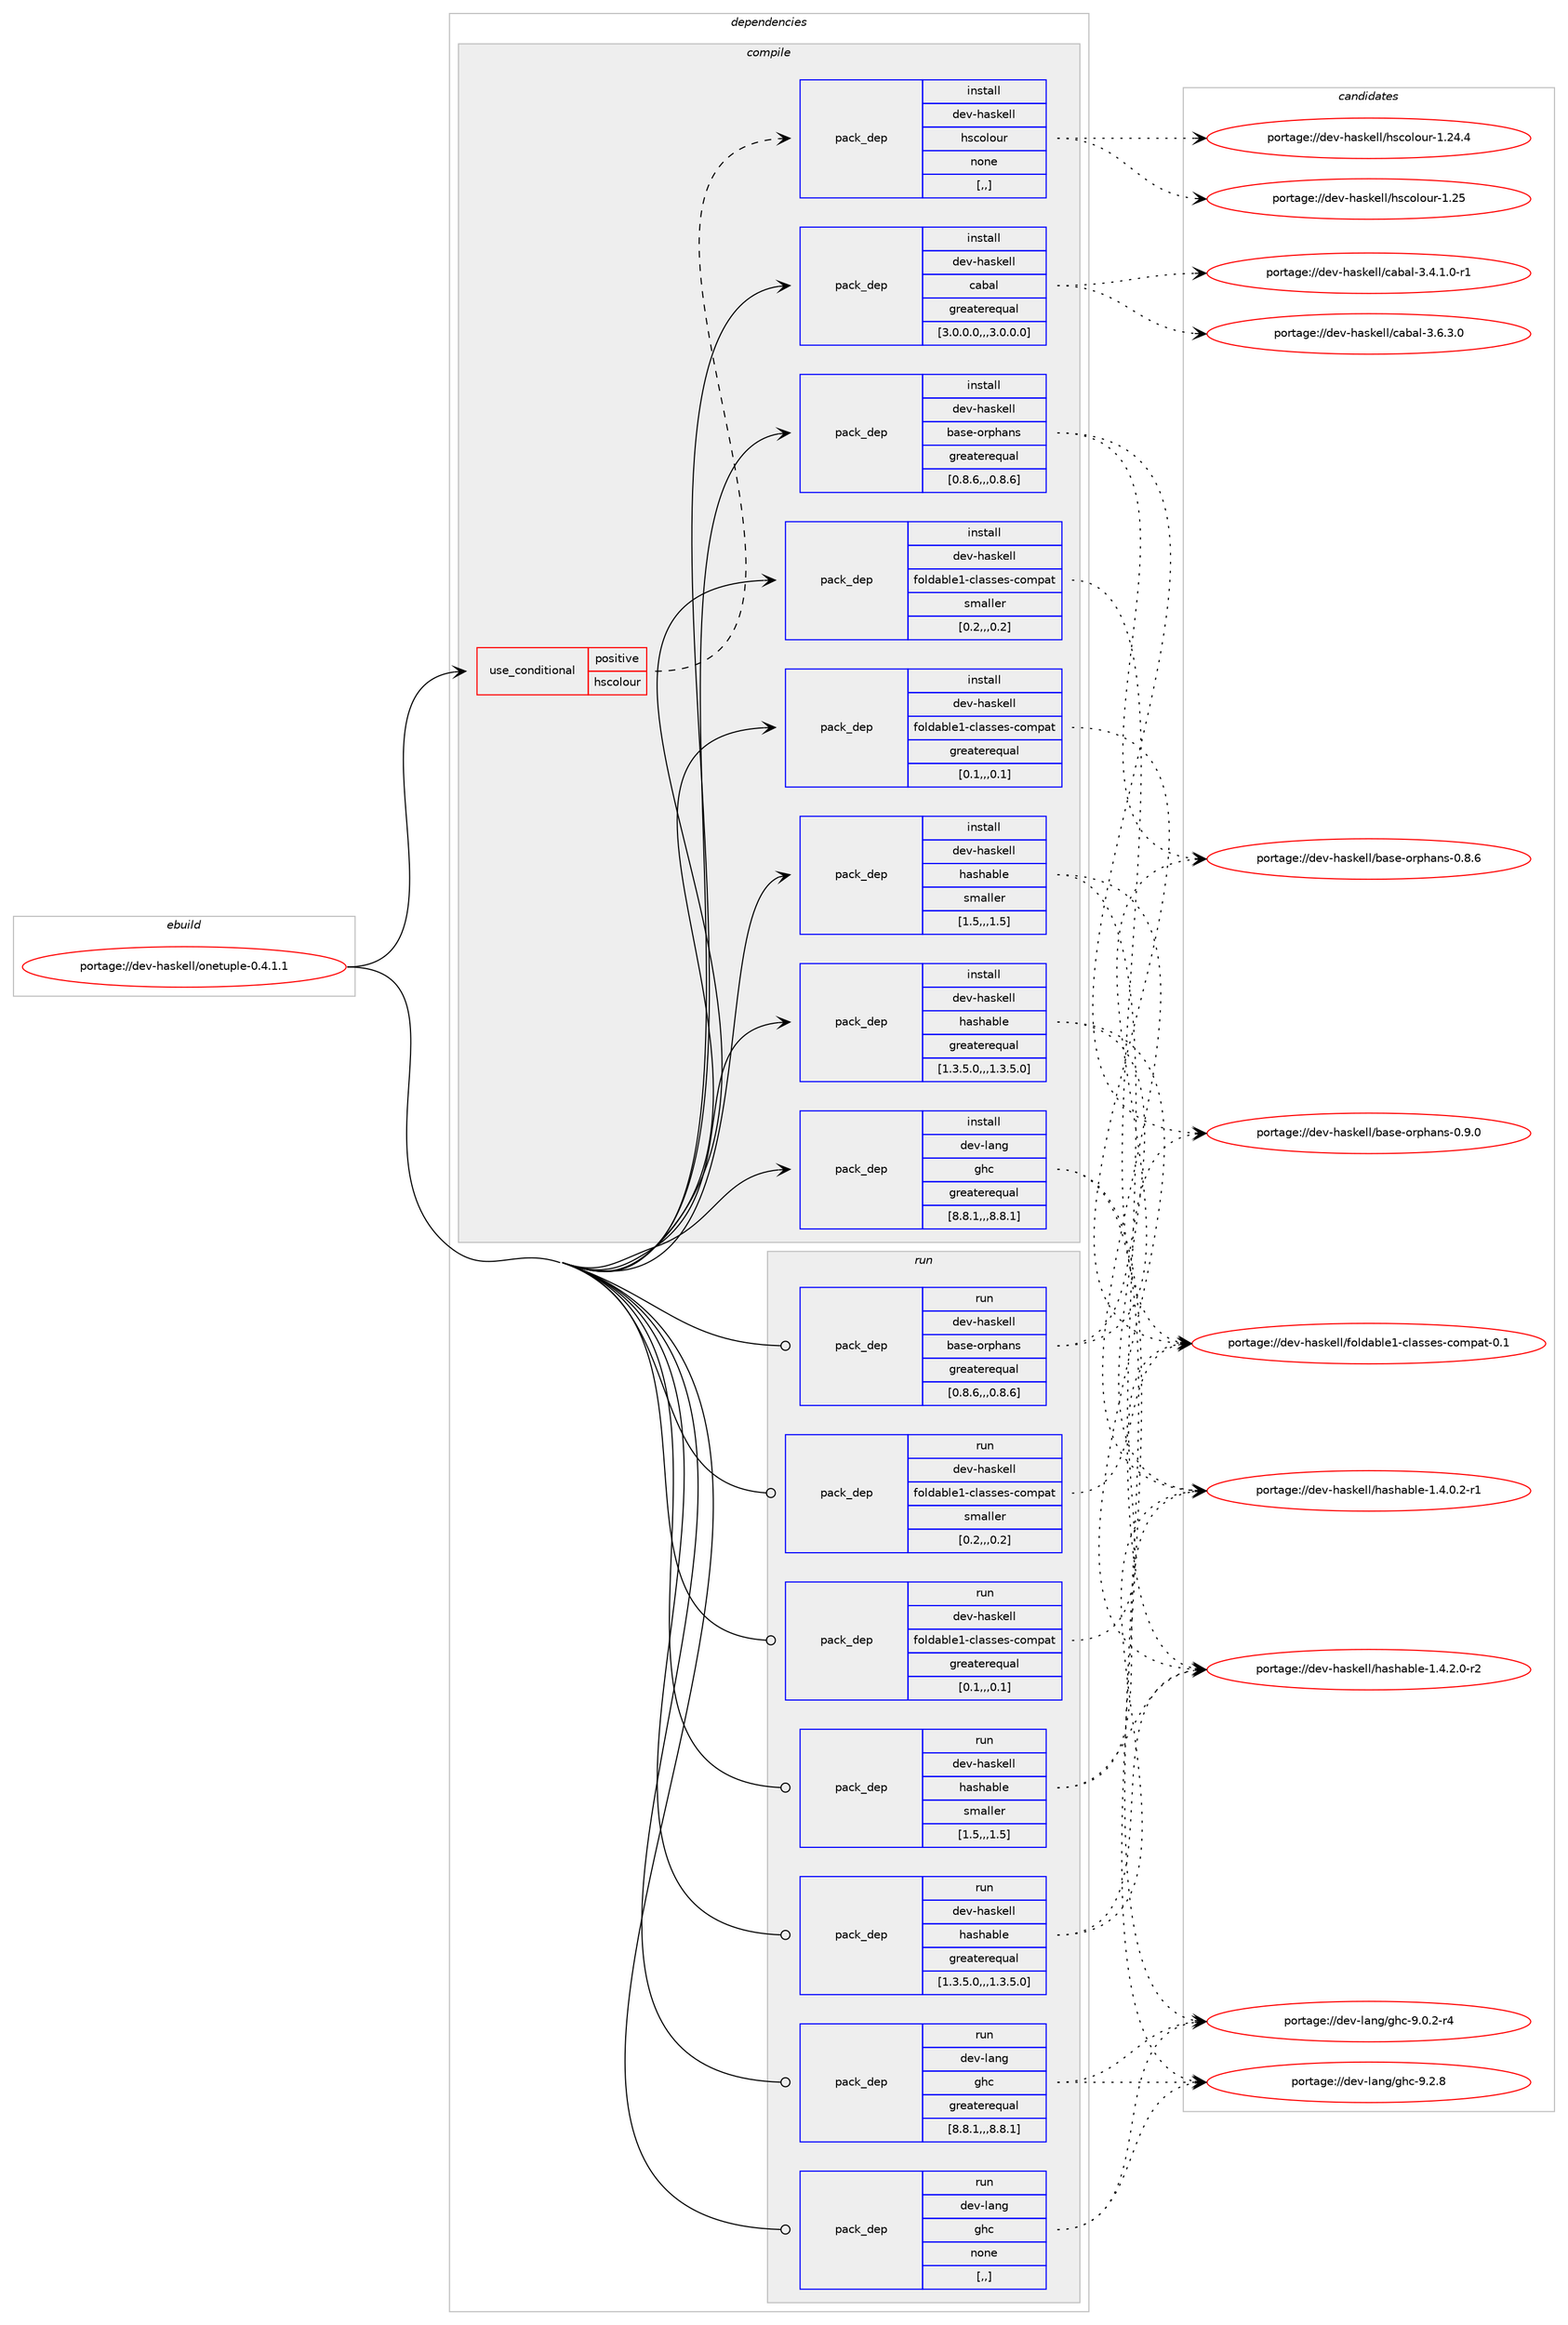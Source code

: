digraph prolog {

# *************
# Graph options
# *************

newrank=true;
concentrate=true;
compound=true;
graph [rankdir=LR,fontname=Helvetica,fontsize=10,ranksep=1.5];#, ranksep=2.5, nodesep=0.2];
edge  [arrowhead=vee];
node  [fontname=Helvetica,fontsize=10];

# **********
# The ebuild
# **********

subgraph cluster_leftcol {
color=gray;
label=<<i>ebuild</i>>;
id [label="portage://dev-haskell/onetuple-0.4.1.1", color=red, width=4, href="../dev-haskell/onetuple-0.4.1.1.svg"];
}

# ****************
# The dependencies
# ****************

subgraph cluster_midcol {
color=gray;
label=<<i>dependencies</i>>;
subgraph cluster_compile {
fillcolor="#eeeeee";
style=filled;
label=<<i>compile</i>>;
subgraph cond20852 {
dependency85222 [label=<<TABLE BORDER="0" CELLBORDER="1" CELLSPACING="0" CELLPADDING="4"><TR><TD ROWSPAN="3" CELLPADDING="10">use_conditional</TD></TR><TR><TD>positive</TD></TR><TR><TD>hscolour</TD></TR></TABLE>>, shape=none, color=red];
subgraph pack63355 {
dependency85223 [label=<<TABLE BORDER="0" CELLBORDER="1" CELLSPACING="0" CELLPADDING="4" WIDTH="220"><TR><TD ROWSPAN="6" CELLPADDING="30">pack_dep</TD></TR><TR><TD WIDTH="110">install</TD></TR><TR><TD>dev-haskell</TD></TR><TR><TD>hscolour</TD></TR><TR><TD>none</TD></TR><TR><TD>[,,]</TD></TR></TABLE>>, shape=none, color=blue];
}
dependency85222:e -> dependency85223:w [weight=20,style="dashed",arrowhead="vee"];
}
id:e -> dependency85222:w [weight=20,style="solid",arrowhead="vee"];
subgraph pack63356 {
dependency85224 [label=<<TABLE BORDER="0" CELLBORDER="1" CELLSPACING="0" CELLPADDING="4" WIDTH="220"><TR><TD ROWSPAN="6" CELLPADDING="30">pack_dep</TD></TR><TR><TD WIDTH="110">install</TD></TR><TR><TD>dev-haskell</TD></TR><TR><TD>base-orphans</TD></TR><TR><TD>greaterequal</TD></TR><TR><TD>[0.8.6,,,0.8.6]</TD></TR></TABLE>>, shape=none, color=blue];
}
id:e -> dependency85224:w [weight=20,style="solid",arrowhead="vee"];
subgraph pack63357 {
dependency85225 [label=<<TABLE BORDER="0" CELLBORDER="1" CELLSPACING="0" CELLPADDING="4" WIDTH="220"><TR><TD ROWSPAN="6" CELLPADDING="30">pack_dep</TD></TR><TR><TD WIDTH="110">install</TD></TR><TR><TD>dev-haskell</TD></TR><TR><TD>cabal</TD></TR><TR><TD>greaterequal</TD></TR><TR><TD>[3.0.0.0,,,3.0.0.0]</TD></TR></TABLE>>, shape=none, color=blue];
}
id:e -> dependency85225:w [weight=20,style="solid",arrowhead="vee"];
subgraph pack63358 {
dependency85226 [label=<<TABLE BORDER="0" CELLBORDER="1" CELLSPACING="0" CELLPADDING="4" WIDTH="220"><TR><TD ROWSPAN="6" CELLPADDING="30">pack_dep</TD></TR><TR><TD WIDTH="110">install</TD></TR><TR><TD>dev-haskell</TD></TR><TR><TD>foldable1-classes-compat</TD></TR><TR><TD>greaterequal</TD></TR><TR><TD>[0.1,,,0.1]</TD></TR></TABLE>>, shape=none, color=blue];
}
id:e -> dependency85226:w [weight=20,style="solid",arrowhead="vee"];
subgraph pack63359 {
dependency85227 [label=<<TABLE BORDER="0" CELLBORDER="1" CELLSPACING="0" CELLPADDING="4" WIDTH="220"><TR><TD ROWSPAN="6" CELLPADDING="30">pack_dep</TD></TR><TR><TD WIDTH="110">install</TD></TR><TR><TD>dev-haskell</TD></TR><TR><TD>foldable1-classes-compat</TD></TR><TR><TD>smaller</TD></TR><TR><TD>[0.2,,,0.2]</TD></TR></TABLE>>, shape=none, color=blue];
}
id:e -> dependency85227:w [weight=20,style="solid",arrowhead="vee"];
subgraph pack63360 {
dependency85228 [label=<<TABLE BORDER="0" CELLBORDER="1" CELLSPACING="0" CELLPADDING="4" WIDTH="220"><TR><TD ROWSPAN="6" CELLPADDING="30">pack_dep</TD></TR><TR><TD WIDTH="110">install</TD></TR><TR><TD>dev-haskell</TD></TR><TR><TD>hashable</TD></TR><TR><TD>greaterequal</TD></TR><TR><TD>[1.3.5.0,,,1.3.5.0]</TD></TR></TABLE>>, shape=none, color=blue];
}
id:e -> dependency85228:w [weight=20,style="solid",arrowhead="vee"];
subgraph pack63361 {
dependency85229 [label=<<TABLE BORDER="0" CELLBORDER="1" CELLSPACING="0" CELLPADDING="4" WIDTH="220"><TR><TD ROWSPAN="6" CELLPADDING="30">pack_dep</TD></TR><TR><TD WIDTH="110">install</TD></TR><TR><TD>dev-haskell</TD></TR><TR><TD>hashable</TD></TR><TR><TD>smaller</TD></TR><TR><TD>[1.5,,,1.5]</TD></TR></TABLE>>, shape=none, color=blue];
}
id:e -> dependency85229:w [weight=20,style="solid",arrowhead="vee"];
subgraph pack63362 {
dependency85230 [label=<<TABLE BORDER="0" CELLBORDER="1" CELLSPACING="0" CELLPADDING="4" WIDTH="220"><TR><TD ROWSPAN="6" CELLPADDING="30">pack_dep</TD></TR><TR><TD WIDTH="110">install</TD></TR><TR><TD>dev-lang</TD></TR><TR><TD>ghc</TD></TR><TR><TD>greaterequal</TD></TR><TR><TD>[8.8.1,,,8.8.1]</TD></TR></TABLE>>, shape=none, color=blue];
}
id:e -> dependency85230:w [weight=20,style="solid",arrowhead="vee"];
}
subgraph cluster_compileandrun {
fillcolor="#eeeeee";
style=filled;
label=<<i>compile and run</i>>;
}
subgraph cluster_run {
fillcolor="#eeeeee";
style=filled;
label=<<i>run</i>>;
subgraph pack63363 {
dependency85231 [label=<<TABLE BORDER="0" CELLBORDER="1" CELLSPACING="0" CELLPADDING="4" WIDTH="220"><TR><TD ROWSPAN="6" CELLPADDING="30">pack_dep</TD></TR><TR><TD WIDTH="110">run</TD></TR><TR><TD>dev-haskell</TD></TR><TR><TD>base-orphans</TD></TR><TR><TD>greaterequal</TD></TR><TR><TD>[0.8.6,,,0.8.6]</TD></TR></TABLE>>, shape=none, color=blue];
}
id:e -> dependency85231:w [weight=20,style="solid",arrowhead="odot"];
subgraph pack63364 {
dependency85232 [label=<<TABLE BORDER="0" CELLBORDER="1" CELLSPACING="0" CELLPADDING="4" WIDTH="220"><TR><TD ROWSPAN="6" CELLPADDING="30">pack_dep</TD></TR><TR><TD WIDTH="110">run</TD></TR><TR><TD>dev-haskell</TD></TR><TR><TD>foldable1-classes-compat</TD></TR><TR><TD>greaterequal</TD></TR><TR><TD>[0.1,,,0.1]</TD></TR></TABLE>>, shape=none, color=blue];
}
id:e -> dependency85232:w [weight=20,style="solid",arrowhead="odot"];
subgraph pack63365 {
dependency85233 [label=<<TABLE BORDER="0" CELLBORDER="1" CELLSPACING="0" CELLPADDING="4" WIDTH="220"><TR><TD ROWSPAN="6" CELLPADDING="30">pack_dep</TD></TR><TR><TD WIDTH="110">run</TD></TR><TR><TD>dev-haskell</TD></TR><TR><TD>foldable1-classes-compat</TD></TR><TR><TD>smaller</TD></TR><TR><TD>[0.2,,,0.2]</TD></TR></TABLE>>, shape=none, color=blue];
}
id:e -> dependency85233:w [weight=20,style="solid",arrowhead="odot"];
subgraph pack63366 {
dependency85234 [label=<<TABLE BORDER="0" CELLBORDER="1" CELLSPACING="0" CELLPADDING="4" WIDTH="220"><TR><TD ROWSPAN="6" CELLPADDING="30">pack_dep</TD></TR><TR><TD WIDTH="110">run</TD></TR><TR><TD>dev-haskell</TD></TR><TR><TD>hashable</TD></TR><TR><TD>greaterequal</TD></TR><TR><TD>[1.3.5.0,,,1.3.5.0]</TD></TR></TABLE>>, shape=none, color=blue];
}
id:e -> dependency85234:w [weight=20,style="solid",arrowhead="odot"];
subgraph pack63367 {
dependency85235 [label=<<TABLE BORDER="0" CELLBORDER="1" CELLSPACING="0" CELLPADDING="4" WIDTH="220"><TR><TD ROWSPAN="6" CELLPADDING="30">pack_dep</TD></TR><TR><TD WIDTH="110">run</TD></TR><TR><TD>dev-haskell</TD></TR><TR><TD>hashable</TD></TR><TR><TD>smaller</TD></TR><TR><TD>[1.5,,,1.5]</TD></TR></TABLE>>, shape=none, color=blue];
}
id:e -> dependency85235:w [weight=20,style="solid",arrowhead="odot"];
subgraph pack63368 {
dependency85236 [label=<<TABLE BORDER="0" CELLBORDER="1" CELLSPACING="0" CELLPADDING="4" WIDTH="220"><TR><TD ROWSPAN="6" CELLPADDING="30">pack_dep</TD></TR><TR><TD WIDTH="110">run</TD></TR><TR><TD>dev-lang</TD></TR><TR><TD>ghc</TD></TR><TR><TD>greaterequal</TD></TR><TR><TD>[8.8.1,,,8.8.1]</TD></TR></TABLE>>, shape=none, color=blue];
}
id:e -> dependency85236:w [weight=20,style="solid",arrowhead="odot"];
subgraph pack63369 {
dependency85237 [label=<<TABLE BORDER="0" CELLBORDER="1" CELLSPACING="0" CELLPADDING="4" WIDTH="220"><TR><TD ROWSPAN="6" CELLPADDING="30">pack_dep</TD></TR><TR><TD WIDTH="110">run</TD></TR><TR><TD>dev-lang</TD></TR><TR><TD>ghc</TD></TR><TR><TD>none</TD></TR><TR><TD>[,,]</TD></TR></TABLE>>, shape=none, color=blue];
}
id:e -> dependency85237:w [weight=20,style="solid",arrowhead="odot"];
}
}

# **************
# The candidates
# **************

subgraph cluster_choices {
rank=same;
color=gray;
label=<<i>candidates</i>>;

subgraph choice63355 {
color=black;
nodesep=1;
choice100101118451049711510710110810847104115991111081111171144549465053 [label="portage://dev-haskell/hscolour-1.25", color=red, width=4,href="../dev-haskell/hscolour-1.25.svg"];
choice1001011184510497115107101108108471041159911110811111711445494650524652 [label="portage://dev-haskell/hscolour-1.24.4", color=red, width=4,href="../dev-haskell/hscolour-1.24.4.svg"];
dependency85223:e -> choice100101118451049711510710110810847104115991111081111171144549465053:w [style=dotted,weight="100"];
dependency85223:e -> choice1001011184510497115107101108108471041159911110811111711445494650524652:w [style=dotted,weight="100"];
}
subgraph choice63356 {
color=black;
nodesep=1;
choice10010111845104971151071011081084798971151014511111411210497110115454846574648 [label="portage://dev-haskell/base-orphans-0.9.0", color=red, width=4,href="../dev-haskell/base-orphans-0.9.0.svg"];
choice10010111845104971151071011081084798971151014511111411210497110115454846564654 [label="portage://dev-haskell/base-orphans-0.8.6", color=red, width=4,href="../dev-haskell/base-orphans-0.8.6.svg"];
dependency85224:e -> choice10010111845104971151071011081084798971151014511111411210497110115454846574648:w [style=dotted,weight="100"];
dependency85224:e -> choice10010111845104971151071011081084798971151014511111411210497110115454846564654:w [style=dotted,weight="100"];
}
subgraph choice63357 {
color=black;
nodesep=1;
choice100101118451049711510710110810847999798971084551465446514648 [label="portage://dev-haskell/cabal-3.6.3.0", color=red, width=4,href="../dev-haskell/cabal-3.6.3.0.svg"];
choice1001011184510497115107101108108479997989710845514652464946484511449 [label="portage://dev-haskell/cabal-3.4.1.0-r1", color=red, width=4,href="../dev-haskell/cabal-3.4.1.0-r1.svg"];
dependency85225:e -> choice100101118451049711510710110810847999798971084551465446514648:w [style=dotted,weight="100"];
dependency85225:e -> choice1001011184510497115107101108108479997989710845514652464946484511449:w [style=dotted,weight="100"];
}
subgraph choice63358 {
color=black;
nodesep=1;
choice10010111845104971151071011081084710211110810097981081014945991089711511510111545991111091129711645484649 [label="portage://dev-haskell/foldable1-classes-compat-0.1", color=red, width=4,href="../dev-haskell/foldable1-classes-compat-0.1.svg"];
dependency85226:e -> choice10010111845104971151071011081084710211110810097981081014945991089711511510111545991111091129711645484649:w [style=dotted,weight="100"];
}
subgraph choice63359 {
color=black;
nodesep=1;
choice10010111845104971151071011081084710211110810097981081014945991089711511510111545991111091129711645484649 [label="portage://dev-haskell/foldable1-classes-compat-0.1", color=red, width=4,href="../dev-haskell/foldable1-classes-compat-0.1.svg"];
dependency85227:e -> choice10010111845104971151071011081084710211110810097981081014945991089711511510111545991111091129711645484649:w [style=dotted,weight="100"];
}
subgraph choice63360 {
color=black;
nodesep=1;
choice10010111845104971151071011081084710497115104979810810145494652465046484511450 [label="portage://dev-haskell/hashable-1.4.2.0-r2", color=red, width=4,href="../dev-haskell/hashable-1.4.2.0-r2.svg"];
choice10010111845104971151071011081084710497115104979810810145494652464846504511449 [label="portage://dev-haskell/hashable-1.4.0.2-r1", color=red, width=4,href="../dev-haskell/hashable-1.4.0.2-r1.svg"];
dependency85228:e -> choice10010111845104971151071011081084710497115104979810810145494652465046484511450:w [style=dotted,weight="100"];
dependency85228:e -> choice10010111845104971151071011081084710497115104979810810145494652464846504511449:w [style=dotted,weight="100"];
}
subgraph choice63361 {
color=black;
nodesep=1;
choice10010111845104971151071011081084710497115104979810810145494652465046484511450 [label="portage://dev-haskell/hashable-1.4.2.0-r2", color=red, width=4,href="../dev-haskell/hashable-1.4.2.0-r2.svg"];
choice10010111845104971151071011081084710497115104979810810145494652464846504511449 [label="portage://dev-haskell/hashable-1.4.0.2-r1", color=red, width=4,href="../dev-haskell/hashable-1.4.0.2-r1.svg"];
dependency85229:e -> choice10010111845104971151071011081084710497115104979810810145494652465046484511450:w [style=dotted,weight="100"];
dependency85229:e -> choice10010111845104971151071011081084710497115104979810810145494652464846504511449:w [style=dotted,weight="100"];
}
subgraph choice63362 {
color=black;
nodesep=1;
choice10010111845108971101034710310499455746504656 [label="portage://dev-lang/ghc-9.2.8", color=red, width=4,href="../dev-lang/ghc-9.2.8.svg"];
choice100101118451089711010347103104994557464846504511452 [label="portage://dev-lang/ghc-9.0.2-r4", color=red, width=4,href="../dev-lang/ghc-9.0.2-r4.svg"];
dependency85230:e -> choice10010111845108971101034710310499455746504656:w [style=dotted,weight="100"];
dependency85230:e -> choice100101118451089711010347103104994557464846504511452:w [style=dotted,weight="100"];
}
subgraph choice63363 {
color=black;
nodesep=1;
choice10010111845104971151071011081084798971151014511111411210497110115454846574648 [label="portage://dev-haskell/base-orphans-0.9.0", color=red, width=4,href="../dev-haskell/base-orphans-0.9.0.svg"];
choice10010111845104971151071011081084798971151014511111411210497110115454846564654 [label="portage://dev-haskell/base-orphans-0.8.6", color=red, width=4,href="../dev-haskell/base-orphans-0.8.6.svg"];
dependency85231:e -> choice10010111845104971151071011081084798971151014511111411210497110115454846574648:w [style=dotted,weight="100"];
dependency85231:e -> choice10010111845104971151071011081084798971151014511111411210497110115454846564654:w [style=dotted,weight="100"];
}
subgraph choice63364 {
color=black;
nodesep=1;
choice10010111845104971151071011081084710211110810097981081014945991089711511510111545991111091129711645484649 [label="portage://dev-haskell/foldable1-classes-compat-0.1", color=red, width=4,href="../dev-haskell/foldable1-classes-compat-0.1.svg"];
dependency85232:e -> choice10010111845104971151071011081084710211110810097981081014945991089711511510111545991111091129711645484649:w [style=dotted,weight="100"];
}
subgraph choice63365 {
color=black;
nodesep=1;
choice10010111845104971151071011081084710211110810097981081014945991089711511510111545991111091129711645484649 [label="portage://dev-haskell/foldable1-classes-compat-0.1", color=red, width=4,href="../dev-haskell/foldable1-classes-compat-0.1.svg"];
dependency85233:e -> choice10010111845104971151071011081084710211110810097981081014945991089711511510111545991111091129711645484649:w [style=dotted,weight="100"];
}
subgraph choice63366 {
color=black;
nodesep=1;
choice10010111845104971151071011081084710497115104979810810145494652465046484511450 [label="portage://dev-haskell/hashable-1.4.2.0-r2", color=red, width=4,href="../dev-haskell/hashable-1.4.2.0-r2.svg"];
choice10010111845104971151071011081084710497115104979810810145494652464846504511449 [label="portage://dev-haskell/hashable-1.4.0.2-r1", color=red, width=4,href="../dev-haskell/hashable-1.4.0.2-r1.svg"];
dependency85234:e -> choice10010111845104971151071011081084710497115104979810810145494652465046484511450:w [style=dotted,weight="100"];
dependency85234:e -> choice10010111845104971151071011081084710497115104979810810145494652464846504511449:w [style=dotted,weight="100"];
}
subgraph choice63367 {
color=black;
nodesep=1;
choice10010111845104971151071011081084710497115104979810810145494652465046484511450 [label="portage://dev-haskell/hashable-1.4.2.0-r2", color=red, width=4,href="../dev-haskell/hashable-1.4.2.0-r2.svg"];
choice10010111845104971151071011081084710497115104979810810145494652464846504511449 [label="portage://dev-haskell/hashable-1.4.0.2-r1", color=red, width=4,href="../dev-haskell/hashable-1.4.0.2-r1.svg"];
dependency85235:e -> choice10010111845104971151071011081084710497115104979810810145494652465046484511450:w [style=dotted,weight="100"];
dependency85235:e -> choice10010111845104971151071011081084710497115104979810810145494652464846504511449:w [style=dotted,weight="100"];
}
subgraph choice63368 {
color=black;
nodesep=1;
choice10010111845108971101034710310499455746504656 [label="portage://dev-lang/ghc-9.2.8", color=red, width=4,href="../dev-lang/ghc-9.2.8.svg"];
choice100101118451089711010347103104994557464846504511452 [label="portage://dev-lang/ghc-9.0.2-r4", color=red, width=4,href="../dev-lang/ghc-9.0.2-r4.svg"];
dependency85236:e -> choice10010111845108971101034710310499455746504656:w [style=dotted,weight="100"];
dependency85236:e -> choice100101118451089711010347103104994557464846504511452:w [style=dotted,weight="100"];
}
subgraph choice63369 {
color=black;
nodesep=1;
choice10010111845108971101034710310499455746504656 [label="portage://dev-lang/ghc-9.2.8", color=red, width=4,href="../dev-lang/ghc-9.2.8.svg"];
choice100101118451089711010347103104994557464846504511452 [label="portage://dev-lang/ghc-9.0.2-r4", color=red, width=4,href="../dev-lang/ghc-9.0.2-r4.svg"];
dependency85237:e -> choice10010111845108971101034710310499455746504656:w [style=dotted,weight="100"];
dependency85237:e -> choice100101118451089711010347103104994557464846504511452:w [style=dotted,weight="100"];
}
}

}
